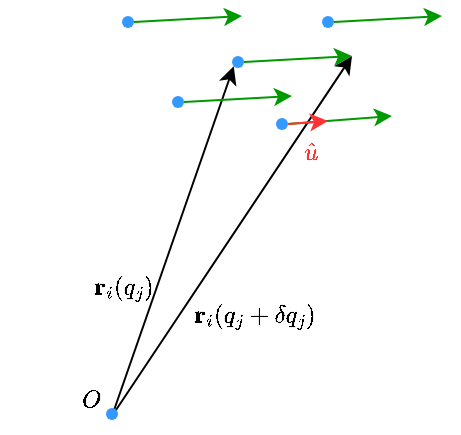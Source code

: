 <mxfile version="26.2.2">
  <diagram name="Pagina-1" id="4lVuUVqa13CdACWYKMya">
    <mxGraphModel dx="680" dy="400" grid="0" gridSize="10" guides="1" tooltips="1" connect="1" arrows="1" fold="1" page="1" pageScale="1" pageWidth="827" pageHeight="1169" math="1" shadow="0">
      <root>
        <mxCell id="0" />
        <mxCell id="1" parent="0" />
        <mxCell id="O5mvGvZjk8QFreS1E5gy-22" value="" style="group" parent="1" vertex="1" connectable="0">
          <mxGeometry x="260" y="134" width="185" height="204" as="geometry" />
        </mxCell>
        <mxCell id="O5mvGvZjk8QFreS1E5gy-24" value="$$O$$" style="text;html=1;align=center;verticalAlign=middle;resizable=0;points=[];autosize=1;strokeColor=none;fillColor=none;fontFamily=Times New Roman;fontColor=#000000;" parent="O5mvGvZjk8QFreS1E5gy-22" vertex="1">
          <mxGeometry x="-17" y="178" width="51" height="26" as="geometry" />
        </mxCell>
        <mxCell id="O5mvGvZjk8QFreS1E5gy-1" value="" style="endArrow=classic;html=1;rounded=0;entryX=0;entryY=1;entryDx=0;entryDy=0;" parent="O5mvGvZjk8QFreS1E5gy-22" target="O5mvGvZjk8QFreS1E5gy-7" edge="1">
          <mxGeometry width="50" height="50" relative="1" as="geometry">
            <mxPoint x="20" y="200" as="sourcePoint" />
            <mxPoint x="90" y="40" as="targetPoint" />
          </mxGeometry>
        </mxCell>
        <mxCell id="O5mvGvZjk8QFreS1E5gy-2" value="" style="endArrow=classic;html=1;rounded=0;" parent="O5mvGvZjk8QFreS1E5gy-22" edge="1">
          <mxGeometry width="50" height="50" relative="1" as="geometry">
            <mxPoint x="20" y="200" as="sourcePoint" />
            <mxPoint x="140" y="20" as="targetPoint" />
          </mxGeometry>
        </mxCell>
        <mxCell id="O5mvGvZjk8QFreS1E5gy-3" value="" style="endArrow=classic;html=1;rounded=0;fillColor=#d5e8d4;strokeColor=#009900;exitX=1;exitY=0.5;exitDx=0;exitDy=0;" parent="O5mvGvZjk8QFreS1E5gy-22" source="O5mvGvZjk8QFreS1E5gy-7" edge="1">
          <mxGeometry width="50" height="50" relative="1" as="geometry">
            <mxPoint x="90" y="30" as="sourcePoint" />
            <mxPoint x="140" y="20" as="targetPoint" />
          </mxGeometry>
        </mxCell>
        <mxCell id="O5mvGvZjk8QFreS1E5gy-5" value="&lt;b&gt;\(\mathbf{r}_i(q_j)\)&lt;/b&gt;" style="text;html=1;align=center;verticalAlign=middle;resizable=0;points=[];autosize=1;strokeColor=none;fillColor=none;fontFamily=Times New Roman;fontColor=#000000;" parent="O5mvGvZjk8QFreS1E5gy-22" vertex="1">
          <mxGeometry x="-36" y="122" width="122" height="26" as="geometry" />
        </mxCell>
        <mxCell id="O5mvGvZjk8QFreS1E5gy-7" value="" style="ellipse;whiteSpace=wrap;html=1;aspect=fixed;fillColor=#3399FF;strokeColor=none;" parent="O5mvGvZjk8QFreS1E5gy-22" vertex="1">
          <mxGeometry x="80" y="20" width="6" height="6" as="geometry" />
        </mxCell>
        <mxCell id="O5mvGvZjk8QFreS1E5gy-12" value="" style="endArrow=classic;html=1;rounded=0;fillColor=#d5e8d4;strokeColor=#009900;exitX=1;exitY=0.5;exitDx=0;exitDy=0;" parent="O5mvGvZjk8QFreS1E5gy-22" source="O5mvGvZjk8QFreS1E5gy-13" edge="1">
          <mxGeometry width="50" height="50" relative="1" as="geometry">
            <mxPoint x="110" y="60" as="sourcePoint" />
            <mxPoint x="160" y="50" as="targetPoint" />
          </mxGeometry>
        </mxCell>
        <mxCell id="O5mvGvZjk8QFreS1E5gy-13" value="" style="ellipse;whiteSpace=wrap;html=1;aspect=fixed;fillColor=#3399FF;strokeColor=none;" parent="O5mvGvZjk8QFreS1E5gy-22" vertex="1">
          <mxGeometry x="102" y="51" width="6" height="6" as="geometry" />
        </mxCell>
        <mxCell id="O5mvGvZjk8QFreS1E5gy-14" value="" style="endArrow=classic;html=1;rounded=0;fillColor=#d5e8d4;strokeColor=#009900;exitX=1;exitY=0.5;exitDx=0;exitDy=0;" parent="O5mvGvZjk8QFreS1E5gy-22" source="O5mvGvZjk8QFreS1E5gy-15" edge="1">
          <mxGeometry width="50" height="50" relative="1" as="geometry">
            <mxPoint x="60" y="50" as="sourcePoint" />
            <mxPoint x="110" y="40" as="targetPoint" />
          </mxGeometry>
        </mxCell>
        <mxCell id="O5mvGvZjk8QFreS1E5gy-15" value="" style="ellipse;whiteSpace=wrap;html=1;aspect=fixed;fillColor=#3399FF;strokeColor=none;" parent="O5mvGvZjk8QFreS1E5gy-22" vertex="1">
          <mxGeometry x="50" y="40" width="6" height="6" as="geometry" />
        </mxCell>
        <mxCell id="O5mvGvZjk8QFreS1E5gy-16" value="" style="endArrow=classic;html=1;rounded=0;fillColor=#d5e8d4;strokeColor=#009900;exitX=1;exitY=0.5;exitDx=0;exitDy=0;" parent="O5mvGvZjk8QFreS1E5gy-22" source="O5mvGvZjk8QFreS1E5gy-17" edge="1">
          <mxGeometry width="50" height="50" relative="1" as="geometry">
            <mxPoint x="35" y="10" as="sourcePoint" />
            <mxPoint x="85" as="targetPoint" />
          </mxGeometry>
        </mxCell>
        <mxCell id="O5mvGvZjk8QFreS1E5gy-17" value="" style="ellipse;whiteSpace=wrap;html=1;aspect=fixed;fillColor=#3399FF;strokeColor=none;" parent="O5mvGvZjk8QFreS1E5gy-22" vertex="1">
          <mxGeometry x="25" width="6" height="6" as="geometry" />
        </mxCell>
        <mxCell id="O5mvGvZjk8QFreS1E5gy-18" value="" style="endArrow=classic;html=1;rounded=0;fillColor=#d5e8d4;strokeColor=#009900;exitX=1;exitY=0.5;exitDx=0;exitDy=0;" parent="O5mvGvZjk8QFreS1E5gy-22" source="O5mvGvZjk8QFreS1E5gy-19" edge="1">
          <mxGeometry width="50" height="50" relative="1" as="geometry">
            <mxPoint x="135" y="10" as="sourcePoint" />
            <mxPoint x="185" as="targetPoint" />
          </mxGeometry>
        </mxCell>
        <mxCell id="O5mvGvZjk8QFreS1E5gy-19" value="" style="ellipse;whiteSpace=wrap;html=1;aspect=fixed;fillColor=#3399FF;strokeColor=none;" parent="O5mvGvZjk8QFreS1E5gy-22" vertex="1">
          <mxGeometry x="125" width="6" height="6" as="geometry" />
        </mxCell>
        <mxCell id="O5mvGvZjk8QFreS1E5gy-20" value="" style="endArrow=classic;html=1;rounded=0;fillColor=#f8cecc;strokeColor=#FF3333;exitX=1;exitY=0.5;exitDx=0;exitDy=0;sourcePerimeterSpacing=0;targetPerimeterSpacing=0;strokeWidth=1;startArrow=none;startFill=0;" parent="O5mvGvZjk8QFreS1E5gy-22" edge="1">
          <mxGeometry width="50" height="50" relative="1" as="geometry">
            <mxPoint x="108" y="54" as="sourcePoint" />
            <mxPoint x="128" y="52.5" as="targetPoint" />
          </mxGeometry>
        </mxCell>
        <mxCell id="O5mvGvZjk8QFreS1E5gy-21" value="&lt;font face=&quot;Times New Roman&quot;&gt;&lt;b&gt;$$\hat{u}$$&lt;/b&gt;&lt;/font&gt;" style="text;html=1;align=center;verticalAlign=middle;resizable=0;points=[];autosize=1;strokeColor=none;fillColor=none;fontColor=#FF3333;" parent="O5mvGvZjk8QFreS1E5gy-22" vertex="1">
          <mxGeometry x="80" y="55" width="78" height="26" as="geometry" />
        </mxCell>
        <mxCell id="O5mvGvZjk8QFreS1E5gy-23" value="" style="ellipse;whiteSpace=wrap;html=1;aspect=fixed;fillColor=#3399FF;strokeColor=none;" parent="O5mvGvZjk8QFreS1E5gy-22" vertex="1">
          <mxGeometry x="17" y="196" width="6" height="6" as="geometry" />
        </mxCell>
        <mxCell id="nr8G5xuwAWVfve0BDd1m-2" value="&lt;b&gt;\(\mathbf{r}_i(q_j + \delta q_j)\)&lt;/b&gt;" style="text;html=1;align=center;verticalAlign=middle;resizable=0;points=[];autosize=1;strokeColor=none;fillColor=none;fontFamily=Times New Roman;fontColor=#000000;" parent="O5mvGvZjk8QFreS1E5gy-22" vertex="1">
          <mxGeometry x="-1" y="136" width="183" height="26" as="geometry" />
        </mxCell>
      </root>
    </mxGraphModel>
  </diagram>
</mxfile>
